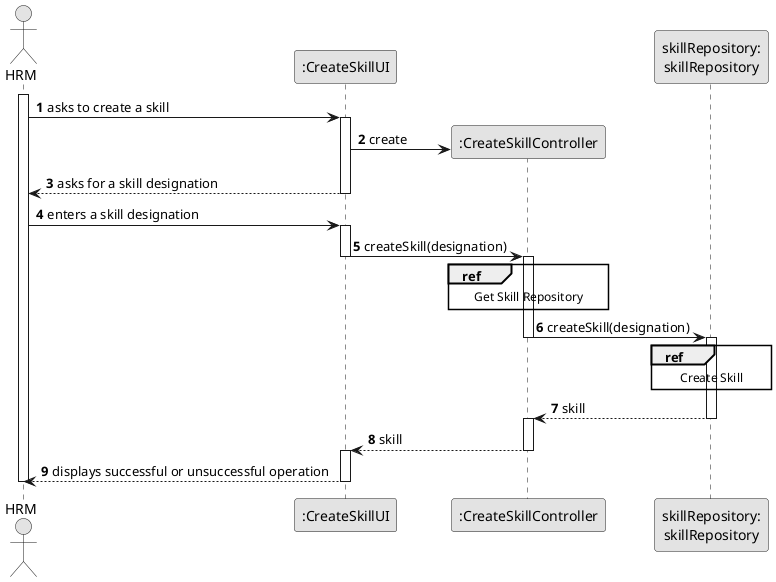 @startuml
skinparam monochrome true
skinparam packageStyle rectangle
skinparam shadowing false

autonumber

actor "HRM" as HRM
participant ":CreateSkillUI" as UI
participant ":CreateSkillController" as CTRL
participant "skillRepository:\nskillRepository" as skillRepository

activate HRM

HRM ->UI : asks to create a skill
activate UI

UI -> CTRL** : create

UI --> HRM : asks for a skill designation
deactivate UI

HRM -> UI : enters a skill designation
activate UI

UI->CTRL : createSkill(designation)
deactivate UI
activate CTRL

ref over CTRL
Get Skill Repository
end ref

CTRL -> skillRepository : createSkill(designation)
deactivate CTRL
activate skillRepository

ref over skillRepository
Create Skill
end ref

    CTRL <-- skillRepository : skill
    deactivate skillRepository
    activate CTRL



    CTRL --> UI : skill
    deactivate CTRL
    activate UI

    UI --> HRM : displays successful or unsuccessful operation
    deactivate UI
deactivate HRM
@enduml